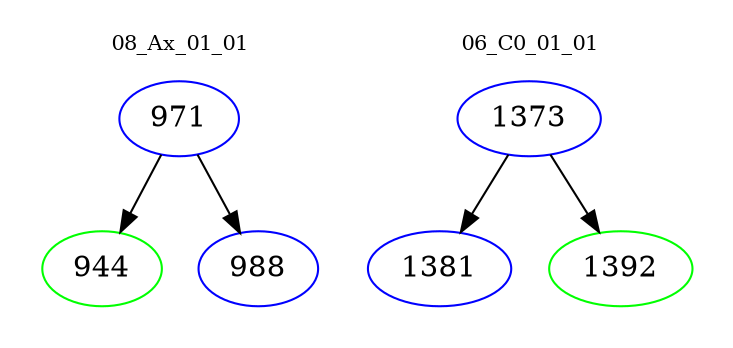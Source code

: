 digraph{
subgraph cluster_0 {
color = white
label = "08_Ax_01_01";
fontsize=10;
T0_971 [label="971", color="blue"]
T0_971 -> T0_944 [color="black"]
T0_944 [label="944", color="green"]
T0_971 -> T0_988 [color="black"]
T0_988 [label="988", color="blue"]
}
subgraph cluster_1 {
color = white
label = "06_C0_01_01";
fontsize=10;
T1_1373 [label="1373", color="blue"]
T1_1373 -> T1_1381 [color="black"]
T1_1381 [label="1381", color="blue"]
T1_1373 -> T1_1392 [color="black"]
T1_1392 [label="1392", color="green"]
}
}
